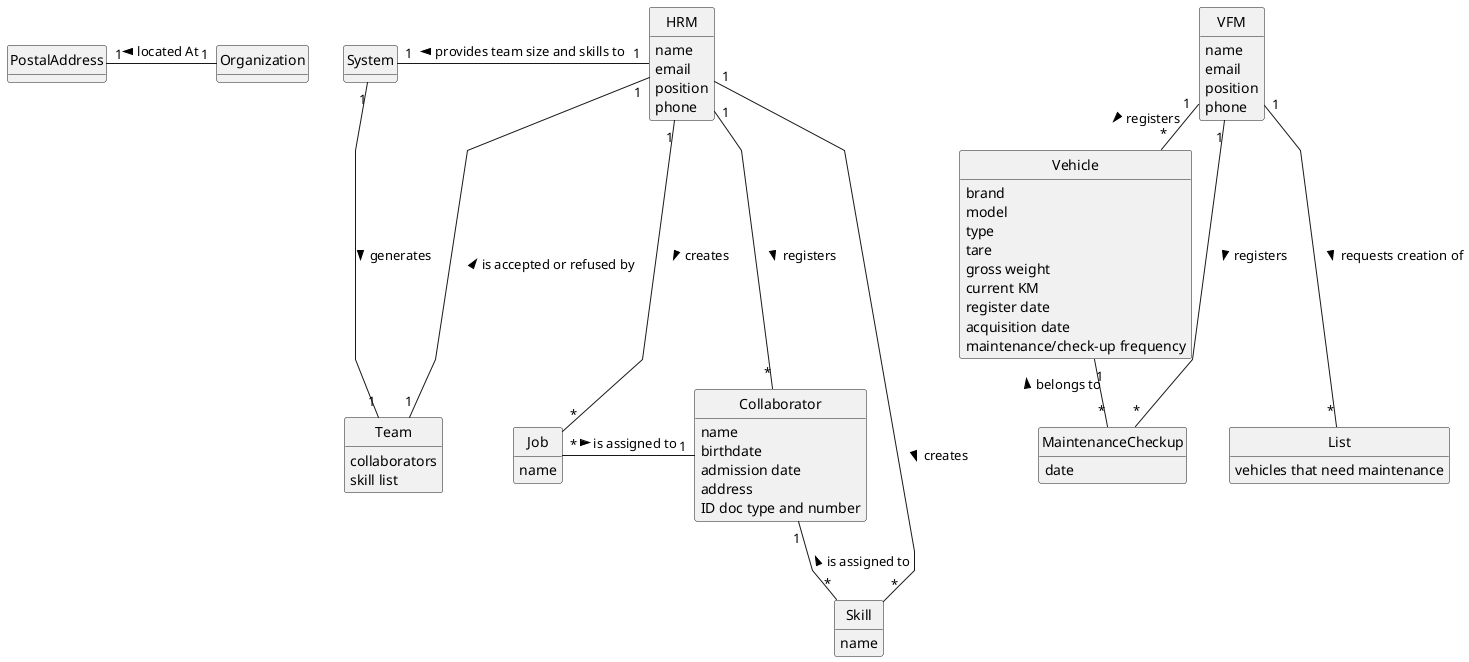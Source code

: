 @startuml
skinparam monochrome true
skinparam packageStyle rectangle
skinparam shadowing false
skinparam linetype polyline
skinparam classAttributeIconSize 0
hide circle
hide methods

'class Platform {
'  -description
'}

class Collaborator {
    name
    birthdate
    admission date
    address
    contact info (mobile and email)
    ID doc type and number
}

class HRM {
    name
    email
    position
    phone
}

class VFM {
    name
    email
    position
    phone
}

class Skill{
    name
}

class Job{
    name
}

class Team {
    collaborators
    skill list
}

'class User {
'    name
'    email
'    password
'}

class Vehicle{
    brand
    model
    type
    tare
    gross weight
    current KM
    register date
    acquisition date
    maintenance/check-up frequency
}

class MaintenanceCheckup {
    date
}

class List {
    vehicles that need maintenance
}

HRM "1" - "*" Collaborator: registers >
HRM "1" -- "*" Skill: creates >
HRM "1" -- "*" Job: creates >
Collaborator "1" -left "*" Job: is assigned to <
Collaborator "1" -- "*" Skill: is assigned to <
HRM "1" -left "1" System: provides team size and skills to >
System "1" - "1" Team: generates >
HRM "1" -- "1" Team: \nis accepted or refused by <
VFM "1" - "*" Vehicle : registers >
VFM "1" -- "*" MaintenanceCheckup : registers >
Vehicle "1" - "*" MaintenanceCheckup : belongs to <
VFM "1" -- "*" List : requests creation of >

Organization "1" -left "1" PostalAddress : located At >

@enduml